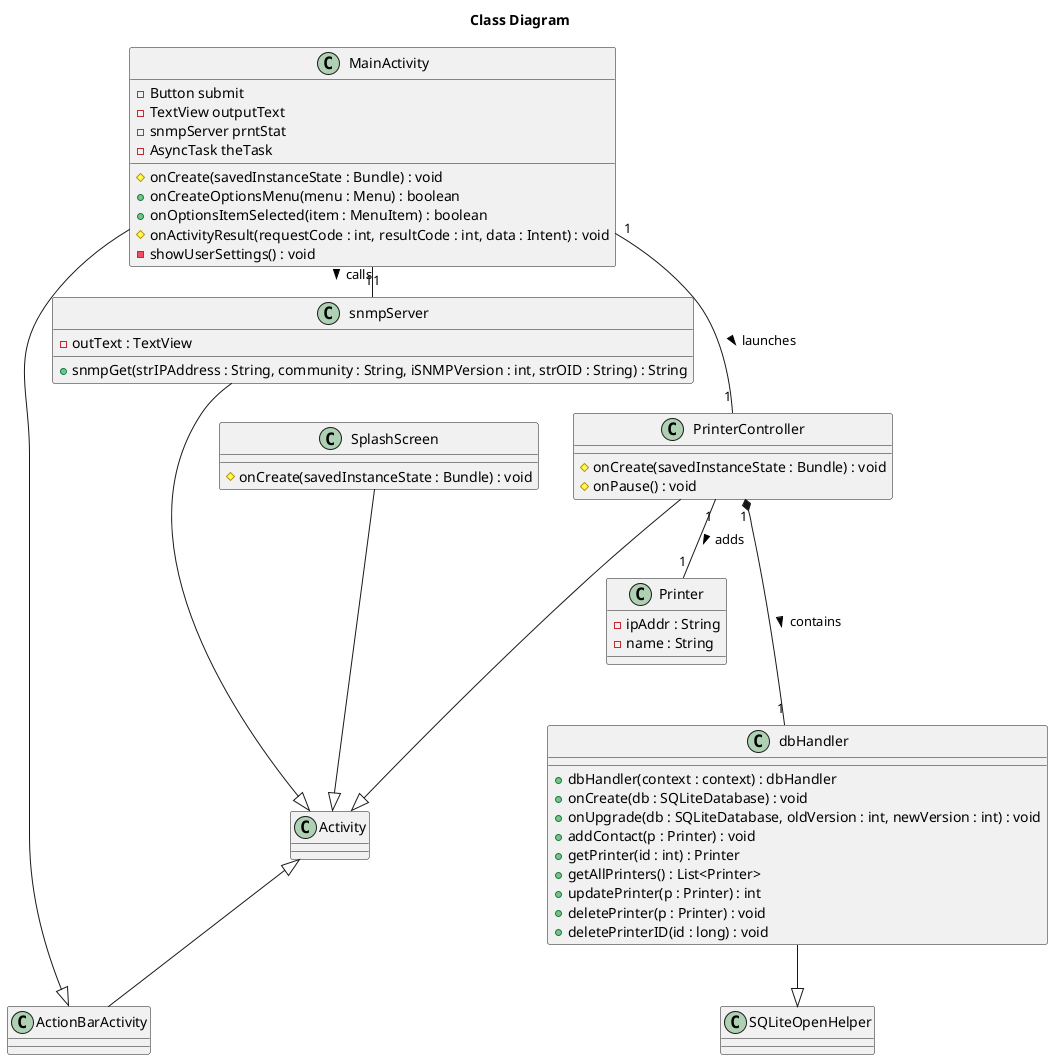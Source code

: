 @startuml
title Class Diagram

class Activity
class ActionBarActivity
class SplashScreen
class MainActivity
class PrinterController
class snmpServer
class Printer
class dbHandler
class SQLiteOpenHelper

Activity <|-- ActionBarActivity
MainActivity --|> ActionBarActivity
SplashScreen ---|> Activity
PrinterController ---|> Activity
snmpServer ---|> Activity
dbHandler --|> SQLiteOpenHelper

SplashScreen : #onCreate(savedInstanceState : Bundle) : void

MainActivity : -Button submit
MainActivity : -TextView outputText
MainActivity : -snmpServer prntStat
MainActivity : -AsyncTask theTask
MainActivity : #onCreate(savedInstanceState : Bundle) : void
MainActivity : +onCreateOptionsMenu(menu : Menu) : boolean
MainActivity : +onOptionsItemSelected(item : MenuItem) : boolean
MainActivity : #onActivityResult(requestCode : int, resultCode : int, data : Intent) : void
MainActivity : -showUserSettings() : void

PrinterController : #onCreate(savedInstanceState : Bundle) : void
PrinterController : #onPause() : void

snmpServer : -outText : TextView
snmpServer : +snmpGet(strIPAddress : String, community : String, iSNMPVersion : int, strOID : String) : String

Printer : -ipAddr : String
Printer : -name : String

dbHandler : + dbHandler(context : context) : dbHandler
dbHandler : + onCreate(db : SQLiteDatabase) : void
dbHandler : + onUpgrade(db : SQLiteDatabase, oldVersion : int, newVersion : int) : void
dbHandler : + addContact(p : Printer) : void
dbHandler : + getPrinter(id : int) : Printer
dbHandler : + getAllPrinters() : List<Printer>
dbHandler : + updatePrinter(p : Printer) : int
dbHandler : + deletePrinter(p : Printer) : void
dbHandler : + deletePrinterID(id : long) : void

MainActivity "1" -- "1" PrinterController : launches >
MainActivity "1" - "1" snmpServer : calls >

PrinterController "1" -- "1" Printer : adds >
PrinterController"1" *--- "1"dbHandler : contains >

@enduml